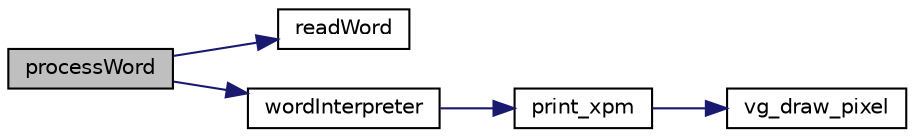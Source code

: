 digraph "processWord"
{
 // LATEX_PDF_SIZE
  edge [fontname="Helvetica",fontsize="10",labelfontname="Helvetica",labelfontsize="10"];
  node [fontname="Helvetica",fontsize="10",shape=record];
  rankdir="LR";
  Node1 [label="processWord",height=0.2,width=0.4,color="black", fillcolor="grey75", style="filled", fontcolor="black",tooltip="This funtion process the word selected for the gameplay and displays it to the screen when called."];
  Node1 -> Node2 [color="midnightblue",fontsize="10",style="solid"];
  Node2 [label="readWord",height=0.2,width=0.4,color="black", fillcolor="white", style="filled",URL="$reader_8c.html#a9854eb457e948d5d8338561da6cd53df",tooltip="This function reads a random word from the file containing the list of words that a player has to dra..."];
  Node1 -> Node3 [color="midnightblue",fontsize="10",style="solid"];
  Node3 [label="wordInterpreter",height=0.2,width=0.4,color="black", fillcolor="white", style="filled",URL="$game_8c.html#af21d5e92b258d5834ab2d92883039e76",tooltip="This function reads the array of the word given to the draw user and prints the xpm of the letter at ..."];
  Node3 -> Node4 [color="midnightblue",fontsize="10",style="solid"];
  Node4 [label="print_xpm",height=0.2,width=0.4,color="black", fillcolor="white", style="filled",URL="$graphics_8c.html#a4a7701a7c35f0ff156dba3e5f9c9f48e",tooltip="This function draws a xpm to the display."];
  Node4 -> Node5 [color="midnightblue",fontsize="10",style="solid"];
  Node5 [label="vg_draw_pixel",height=0.2,width=0.4,color="black", fillcolor="white", style="filled",URL="$graphics_8c.html#a08c498ffeb0a3962e3b7711b57397741",tooltip="This functions sets the color of the pixel in the position given to the desired color,..."];
}
